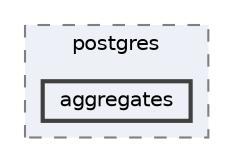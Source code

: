 digraph "C:/Users/LukeMabie/documents/Development/Password_Saver_Using_Django-master/venv/Lib/site-packages/django/contrib/postgres/aggregates"
{
 // LATEX_PDF_SIZE
  bgcolor="transparent";
  edge [fontname=Helvetica,fontsize=10,labelfontname=Helvetica,labelfontsize=10];
  node [fontname=Helvetica,fontsize=10,shape=box,height=0.2,width=0.4];
  compound=true
  subgraph clusterdir_c11fdc29a05ad4f3f28752657d93fd44 {
    graph [ bgcolor="#edf0f7", pencolor="grey50", label="postgres", fontname=Helvetica,fontsize=10 style="filled,dashed", URL="dir_c11fdc29a05ad4f3f28752657d93fd44.html",tooltip=""]
  dir_41ed46ad6fb2a00f35c319901553757b [label="aggregates", fillcolor="#edf0f7", color="grey25", style="filled,bold", URL="dir_41ed46ad6fb2a00f35c319901553757b.html",tooltip=""];
  }
}
